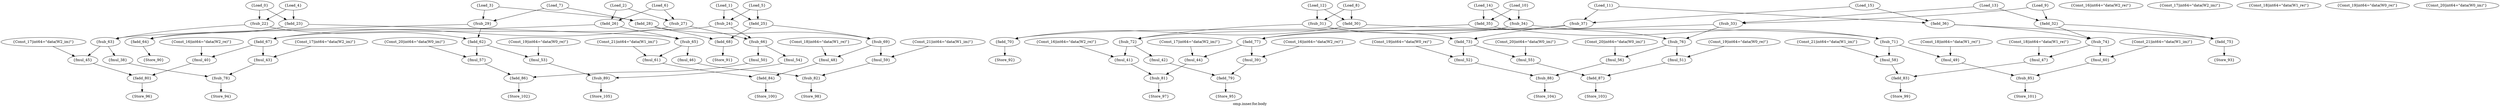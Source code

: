 strict digraph "omp.inner.for.body" {
label="omp.inner.for.body";
Load_0 [data=in_re, label="{Load_0}", opcode=INPUT];
Load_1 [data=in_im, label="{Load_1}", opcode=INPUT];
Load_2 [data=in_re, label="{Load_2}", opcode=INPUT];
Load_3 [data=in_im, label="{Load_3}", opcode=INPUT];
Load_4 [data=in_re, label="{Load_4}", opcode=INPUT];
Load_5 [data=in_im, label="{Load_5}", opcode=INPUT];
Load_6 [data=in_re, label="{Load_6}", opcode=INPUT];
Load_7 [data=in_im, label="{Load_7}", opcode=INPUT];
Load_8 [data=in_re, label="{Load_8}", opcode=INPUT];
Load_9 [data=in_im, label="{Load_9}", opcode=INPUT];
Load_10 [data=in_re, label="{Load_10}", opcode=INPUT];
Load_11 [data=in_im, label="{Load_11}", opcode=INPUT];
Load_12 [data=in_re, label="{Load_12}", opcode=INPUT];
Load_13 [data=in_im, label="{Load_13}", opcode=INPUT];
Load_14 [data=in_re, label="{Load_14}", opcode=INPUT];
Load_15 [data=in_im, label="{Load_15}", opcode=INPUT];
fsub_22 [label="{fsub_22}", opcode=FADD];
fadd_23 [label="{fadd_23}", opcode=FADD];
fsub_24 [label="{fsub_24}", opcode=FADD];
fadd_25 [label="{fadd_25}", opcode=FADD];
fsub_27 [label="{fsub_27}", opcode=FADD];
fadd_26 [label="{fadd_26}", opcode=FADD];
fsub_29 [label="{fsub_29}", opcode=FADD];
fadd_28 [label="{fadd_28}", opcode=FADD];
fsub_31 [label="{fsub_31}", opcode=FADD];
fadd_30 [label="{fadd_30}", opcode=FADD];
fsub_33 [label="{fsub_33}", opcode=FADD];
fadd_32 [label="{fadd_32}", opcode=FADD];
fsub_34 [label="{fsub_34}", opcode=FADD];
fadd_35 [label="{fadd_35}", opcode=FADD];
fsub_37 [label="{fsub_37}", opcode=FADD];
fadd_36 [label="{fadd_36}", opcode=FADD];
fsub_63 [label="{fsub_63}", opcode=FADD];
fadd_62 [label="{fadd_62}", opcode=FADD];
fsub_65 [label="{fsub_65}", opcode=FADD];
fadd_64 [label="{fadd_64}", opcode=FADD];
fadd_67 [label="{fadd_67}", opcode=FADD];
fsub_66 [label="{fsub_66}", opcode=FADD];
fsub_69 [label="{fsub_69}", opcode=FADD];
fadd_68 [label="{fadd_68}", opcode=FADD];
fsub_72 [label="{fsub_72}", opcode=FADD];
fadd_73 [label="{fadd_73}", opcode=FADD];
fsub_71 [label="{fsub_71}", opcode=FADD];
fadd_70 [label="{fadd_70}", opcode=FADD];
fadd_77 [label="{fadd_77}", opcode=FADD];
fsub_76 [label="{fsub_76}", opcode=FADD];
fsub_74 [label="{fsub_74}", opcode=FADD];
fadd_75 [label="{fadd_75}", opcode=FADD];
fmul_45 [label="{fmul_45}", opcode=FMUL];
fmul_38 [label="{fmul_38}", opcode=FMUL];
fmul_57 [label="{fmul_57}", opcode=FMUL];
fmul_53 [label="{fmul_53}", opcode=FMUL];
fmul_61 [label="{fmul_61}", opcode=FMUL];
fmul_46 [label="{fmul_46}", opcode=FMUL];
Store_90 [data=out_re, label="{Store_90}", opcode=OUTPUT];
fmul_40 [label="{fmul_40}", opcode=FMUL];
fmul_43 [label="{fmul_43}", opcode=FMUL];
fmul_50 [label="{fmul_50}", opcode=FMUL];
fmul_54 [label="{fmul_54}", opcode=FMUL];
fmul_48 [label="{fmul_48}", opcode=FMUL];
fmul_59 [label="{fmul_59}", opcode=FMUL];
Store_91 [data=out_im, label="{Store_91}", opcode=OUTPUT];
fmul_42 [label="{fmul_42}", opcode=FMUL];
fmul_41 [label="{fmul_41}", opcode=FMUL];
fmul_55 [label="{fmul_55}", opcode=FMUL];
fmul_52 [label="{fmul_52}", opcode=FMUL];
fmul_58 [label="{fmul_58}", opcode=FMUL];
fmul_49 [label="{fmul_49}", opcode=FMUL];
Store_92 [data=out_re, label="{Store_92}", opcode=OUTPUT];
fmul_39 [label="{fmul_39}", opcode=FMUL];
fmul_44 [label="{fmul_44}", opcode=FMUL];
fmul_51 [label="{fmul_51}", opcode=FMUL];
fmul_56 [label="{fmul_56}", opcode=FMUL];
fmul_47 [label="{fmul_47}", opcode=FMUL];
fmul_60 [label="{fmul_60}", opcode=FMUL];
Store_93 [data=out_im, label="{Store_93}", opcode=OUTPUT];
fadd_80 [label="{fadd_80}", opcode=FADD];
fsub_78 [label="{fsub_78}", opcode=FADD];
fadd_86 [label="{fadd_86}", opcode=FADD];
fsub_89 [label="{fsub_89}", opcode=FADD];
fadd_84 [label="{fadd_84}", opcode=FADD];
fsub_82 [label="{fsub_82}", opcode=FADD];
fadd_79 [label="{fadd_79}", opcode=FADD];
fsub_81 [label="{fsub_81}", opcode=FADD];
fadd_87 [label="{fadd_87}", opcode=FADD];
fsub_88 [label="{fsub_88}", opcode=FADD];
fadd_83 [label="{fadd_83}", opcode=FADD];
fsub_85 [label="{fsub_85}", opcode=FADD];
Store_96 [data=out_im, label="{Store_96}", opcode=OUTPUT];
Store_94 [data=out_re, label="{Store_94}", opcode=OUTPUT];
Store_102 [data=out_im, label="{Store_102}", opcode=OUTPUT];
Store_105 [data=out_re, label="{Store_105}", opcode=OUTPUT];
Store_100 [data=out_im, label="{Store_100}", opcode=OUTPUT];
Store_98 [data=out_re, label="{Store_98}", opcode=OUTPUT];
Store_95 [data=out_im, label="{Store_95}", opcode=OUTPUT];
Store_97 [data=out_re, label="{Store_97}", opcode=OUTPUT];
Store_103 [data=out_im, label="{Store_103}", opcode=OUTPUT];
Store_104 [data=out_re, label="{Store_104}", opcode=OUTPUT];
Store_99 [data=out_im, label="{Store_99}", opcode=OUTPUT];
Store_101 [data=out_re, label="{Store_101}", opcode=OUTPUT];
Const_16 [constVal="1", int64="1", label="{Const_16|int64=\"data(W2_re)\"}", opcode=CONST];
Const_17 [constVal="1", int64="0", label="{Const_17|int64=\"data(W2_im)\"}", opcode=CONST];
Const_18 [constVal="1", int64="1", label="{Const_18|int64=\"data(W1_re)\"}", opcode=CONST];
Const_19 [constVal="1", int64="1", label="{Const_19|int64=\"data(W0_re)\"}", opcode=CONST];
Const_20 [constVal="1", int64="0", label="{Const_20|int64=\"data(W0_im)\"}", opcode=CONST];
Const_21 [constVal="1", int64="0", label="{Const_21|int64=\"data(W1_im)\"}", opcode=CONST];
Const_107 [constVal="1", int64="1", label="{Const_16|int64=\"data(W2_re)\"}", opcode=CONST];
Const_108 [constVal="1", int64="1", label="{Const_16|int64=\"data(W2_re)\"}", opcode=CONST];
Const_109 [constVal="1", int64="1", label="{Const_16|int64=\"data(W2_re)\"}", opcode=CONST];
Const_110 [constVal="1", int64="0", label="{Const_17|int64=\"data(W2_im)\"}", opcode=CONST];
Const_111 [constVal="1", int64="0", label="{Const_17|int64=\"data(W2_im)\"}", opcode=CONST];
Const_112 [constVal="1", int64="0", label="{Const_17|int64=\"data(W2_im)\"}", opcode=CONST];
Const_113 [constVal="1", int64="1", label="{Const_18|int64=\"data(W1_re)\"}", opcode=CONST];
Const_114 [constVal="1", int64="1", label="{Const_18|int64=\"data(W1_re)\"}", opcode=CONST];
Const_115 [constVal="1", int64="1", label="{Const_18|int64=\"data(W1_re)\"}", opcode=CONST];
Const_116 [constVal="1", int64="1", label="{Const_19|int64=\"data(W0_re)\"}", opcode=CONST];
Const_117 [constVal="1", int64="1", label="{Const_19|int64=\"data(W0_re)\"}", opcode=CONST];
Const_118 [constVal="1", int64="1", label="{Const_19|int64=\"data(W0_re)\"}", opcode=CONST];
Const_119 [constVal="1", int64="0", label="{Const_20|int64=\"data(W0_im)\"}", opcode=CONST];
Const_120 [constVal="1", int64="0", label="{Const_20|int64=\"data(W0_im)\"}", opcode=CONST];
Const_121 [constVal="1", int64="0", label="{Const_20|int64=\"data(W0_im)\"}", opcode=CONST];
Const_122 [constVal="1", int64="0", label="{Const_21|int64=\"data(W1_im)\"}", opcode=CONST];
Const_123 [constVal="1", int64="0", label="{Const_21|int64=\"data(W1_im)\"}", opcode=CONST];
Const_124 [constVal="1", int64="0", label="{Const_21|int64=\"data(W1_im)\"}", opcode=CONST];
Load_0 -> fsub_22  [driver=outPinA, load=inPinB];
Load_0 -> fadd_23  [driver=outPinA, load=inPinB];
Load_1 -> fsub_24  [driver=outPinA, load=inPinB];
Load_1 -> fadd_25  [driver=outPinA, load=inPinB];
Load_2 -> fadd_26  [driver=outPinA, load=inPinB];
Load_2 -> fsub_27  [driver=outPinA, load=inPinB];
Load_3 -> fadd_28  [driver=outPinA, load=inPinB];
Load_3 -> fsub_29  [driver=outPinA, load=inPinB];
Load_4 -> fsub_22  [driver=outPinA, load=inPinA];
Load_4 -> fadd_23  [driver=outPinA, load=inPinA];
Load_5 -> fsub_24  [driver=outPinA, load=inPinA];
Load_5 -> fadd_25  [driver=outPinA, load=inPinA];
Load_6 -> fadd_26  [driver=outPinA, load=inPinA];
Load_6 -> fsub_27  [driver=outPinA, load=inPinA];
Load_7 -> fadd_28  [driver=outPinA, load=inPinA];
Load_7 -> fsub_29  [driver=outPinA, load=inPinA];
Load_8 -> fadd_30  [driver=outPinA, load=inPinB];
Load_8 -> fsub_31  [driver=outPinA, load=inPinB];
Load_9 -> fadd_32  [driver=outPinA, load=inPinB];
Load_9 -> fsub_33  [driver=outPinA, load=inPinB];
Load_10 -> fsub_34  [driver=outPinA, load=inPinB];
Load_10 -> fadd_35  [driver=outPinA, load=inPinB];
Load_11 -> fadd_36  [driver=outPinA, load=inPinB];
Load_11 -> fsub_37  [driver=outPinA, load=inPinB];
Load_12 -> fadd_30  [driver=outPinA, load=inPinA];
Load_12 -> fsub_31  [driver=outPinA, load=inPinA];
Load_13 -> fadd_32  [driver=outPinA, load=inPinA];
Load_13 -> fsub_33  [driver=outPinA, load=inPinA];
Load_14 -> fsub_34  [driver=outPinA, load=inPinA];
Load_14 -> fadd_35  [driver=outPinA, load=inPinA];
Load_15 -> fadd_36  [driver=outPinA, load=inPinA];
Load_15 -> fsub_37  [driver=outPinA, load=inPinA];
fsub_22 -> fadd_62  [driver=outPinA, load=inPinB];
fsub_22 -> fsub_63  [driver=outPinA, load=inPinB];
fadd_23 -> fadd_64  [driver=outPinA, load=inPinB];
fadd_23 -> fsub_65  [driver=outPinA, load=inPinB];
fsub_24 -> fsub_66  [driver=outPinA, load=inPinB];
fsub_24 -> fadd_67  [driver=outPinA, load=inPinB];
fadd_25 -> fadd_68  [driver=outPinA, load=inPinB];
fadd_25 -> fsub_69  [driver=outPinA, load=inPinB];
fsub_27 -> fsub_66  [driver=outPinA, load=inPinA];
fsub_27 -> fadd_67  [driver=outPinA, load=inPinA];
fadd_26 -> fadd_64  [driver=outPinA, load=inPinA];
fadd_26 -> fsub_65  [driver=outPinA, load=inPinA];
fsub_29 -> fadd_62  [driver=outPinA, load=inPinA];
fsub_29 -> fsub_63  [driver=outPinA, load=inPinA];
fadd_28 -> fadd_68  [driver=outPinA, load=inPinA];
fadd_28 -> fsub_69  [driver=outPinA, load=inPinA];
fsub_31 -> fsub_72  [driver=outPinA, load=inPinB];
fsub_31 -> fadd_73  [driver=outPinA, load=inPinB];
fadd_30 -> fadd_70  [driver=outPinA, load=inPinB];
fadd_30 -> fsub_71  [driver=outPinA, load=inPinB];
fsub_33 -> fsub_76  [driver=outPinA, load=inPinB];
fsub_33 -> fadd_77  [driver=outPinA, load=inPinB];
fadd_32 -> fsub_74  [driver=outPinA, load=inPinB];
fadd_32 -> fadd_75  [driver=outPinA, load=inPinB];
fsub_34 -> fsub_76  [driver=outPinA, load=inPinA];
fsub_34 -> fadd_77  [driver=outPinA, load=inPinA];
fadd_35 -> fadd_70  [driver=outPinA, load=inPinA];
fadd_35 -> fsub_71  [driver=outPinA, load=inPinA];
fsub_37 -> fsub_72  [driver=outPinA, load=inPinA];
fsub_37 -> fadd_73  [driver=outPinA, load=inPinA];
fadd_36 -> fsub_74  [driver=outPinA, load=inPinA];
fadd_36 -> fadd_75  [driver=outPinA, load=inPinA];
fsub_63 -> fmul_38  [driver=outPinA, load=inPinB];
fsub_63 -> fmul_45  [driver=outPinA, load=inPinB];
fadd_62 -> fmul_57  [driver=outPinA, load=inPinB];
fadd_62 -> fmul_53  [driver=outPinA, load=inPinB];
fsub_65 -> fmul_46  [driver=outPinA, load=inPinB];
fsub_65 -> fmul_61  [driver=outPinA, load=inPinB];
fadd_64 -> Store_90  [driver=outPinA, load=inPinA];
fadd_67 -> fmul_43  [driver=outPinA, load=inPinB];
fadd_67 -> fmul_40  [driver=outPinA, load=inPinB];
fsub_66 -> fmul_50  [driver=outPinA, load=inPinB];
fsub_66 -> fmul_54  [driver=outPinA, load=inPinB];
fsub_69 -> fmul_59  [driver=outPinA, load=inPinB];
fsub_69 -> fmul_48  [driver=outPinA, load=inPinB];
fadd_68 -> Store_91  [driver=outPinA, load=inPinA];
fsub_72 -> fmul_42  [driver=outPinA, load=inPinB];
fsub_72 -> fmul_41  [driver=outPinA, load=inPinB];
fadd_73 -> fmul_55  [driver=outPinA, load=inPinB];
fadd_73 -> fmul_52  [driver=outPinA, load=inPinB];
fsub_71 -> fmul_58  [driver=outPinA, load=inPinB];
fsub_71 -> fmul_49  [driver=outPinA, load=inPinB];
fadd_70 -> Store_92  [driver=outPinA, load=inPinA];
fadd_77 -> fmul_39  [driver=outPinA, load=inPinB];
fadd_77 -> fmul_44  [driver=outPinA, load=inPinB];
fsub_76 -> fmul_51  [driver=outPinA, load=inPinB];
fsub_76 -> fmul_56  [driver=outPinA, load=inPinB];
fsub_74 -> fmul_47  [driver=outPinA, load=inPinB];
fsub_74 -> fmul_60  [driver=outPinA, load=inPinB];
fadd_75 -> Store_93  [driver=outPinA, load=inPinA];
fmul_45 -> fadd_80  [driver=outPinA, load=inPinB];
fmul_38 -> fsub_78  [driver=outPinA, load=inPinB];
fmul_57 -> fadd_86  [driver=outPinA, load=inPinB];
fmul_53 -> fsub_89  [driver=outPinA, load=inPinB];
fmul_61 -> fadd_84  [driver=outPinA, load=inPinB];
fmul_46 -> fsub_82  [driver=outPinA, load=inPinB];
fmul_40 -> fadd_80  [driver=outPinA, load=inPinA];
fmul_43 -> fsub_78  [driver=outPinA, load=inPinA];
fmul_50 -> fadd_86  [driver=outPinA, load=inPinA];
fmul_54 -> fsub_89  [driver=outPinA, load=inPinA];
fmul_48 -> fadd_84  [driver=outPinA, load=inPinA];
fmul_59 -> fsub_82  [driver=outPinA, load=inPinA];
fmul_42 -> fadd_79  [driver=outPinA, load=inPinB];
fmul_41 -> fsub_81  [driver=outPinA, load=inPinB];
fmul_55 -> fadd_87  [driver=outPinA, load=inPinB];
fmul_52 -> fsub_88  [driver=outPinA, load=inPinB];
fmul_58 -> fadd_83  [driver=outPinA, load=inPinB];
fmul_49 -> fsub_85  [driver=outPinA, load=inPinB];
fmul_39 -> fadd_79  [driver=outPinA, load=inPinA];
fmul_44 -> fsub_81  [driver=outPinA, load=inPinA];
fmul_51 -> fadd_87  [driver=outPinA, load=inPinA];
fmul_56 -> fsub_88  [driver=outPinA, load=inPinA];
fmul_47 -> fadd_83  [driver=outPinA, load=inPinA];
fmul_60 -> fsub_85  [driver=outPinA, load=inPinA];
fadd_80 -> Store_96  [driver=outPinA, load=inPinA];
fsub_78 -> Store_94  [driver=outPinA, load=inPinA];
fadd_86 -> Store_102  [driver=outPinA, load=inPinA];
fsub_89 -> Store_105  [driver=outPinA, load=inPinA];
fadd_84 -> Store_100  [driver=outPinA, load=inPinA];
fsub_82 -> Store_98  [driver=outPinA, load=inPinA];
fadd_79 -> Store_95  [driver=outPinA, load=inPinA];
fsub_81 -> Store_97  [driver=outPinA, load=inPinA];
fadd_87 -> Store_103  [driver=outPinA, load=inPinA];
fsub_88 -> Store_104  [driver=outPinA, load=inPinA];
fadd_83 -> Store_99  [driver=outPinA, load=inPinA];
fsub_85 -> Store_101  [driver=outPinA, load=inPinA];
Const_21 -> fmul_58  [driver=outPinA, load=inPinA];
Const_107 -> fmul_39  [driver=outPinA, load=inPinA];
Const_108 -> fmul_40  [driver=outPinA, load=inPinA];
Const_109 -> fmul_41  [driver=outPinA, load=inPinA];
Const_110 -> fmul_43  [driver=outPinA, load=inPinA];
Const_111 -> fmul_44  [driver=outPinA, load=inPinA];
Const_112 -> fmul_45  [driver=outPinA, load=inPinA];
Const_113 -> fmul_47  [driver=outPinA, load=inPinA];
Const_114 -> fmul_48  [driver=outPinA, load=inPinA];
Const_115 -> fmul_49  [driver=outPinA, load=inPinA];
Const_116 -> fmul_51  [driver=outPinA, load=inPinA];
Const_117 -> fmul_52  [driver=outPinA, load=inPinA];
Const_118 -> fmul_53  [driver=outPinA, load=inPinA];
Const_119 -> fmul_55  [driver=outPinA, load=inPinA];
Const_120 -> fmul_56  [driver=outPinA, load=inPinA];
Const_121 -> fmul_57  [driver=outPinA, load=inPinA];
Const_122 -> fmul_59  [driver=outPinA, load=inPinA];
Const_123 -> fmul_60  [driver=outPinA, load=inPinA];
Const_124 -> fmul_61  [driver=outPinA, load=inPinA];
}
